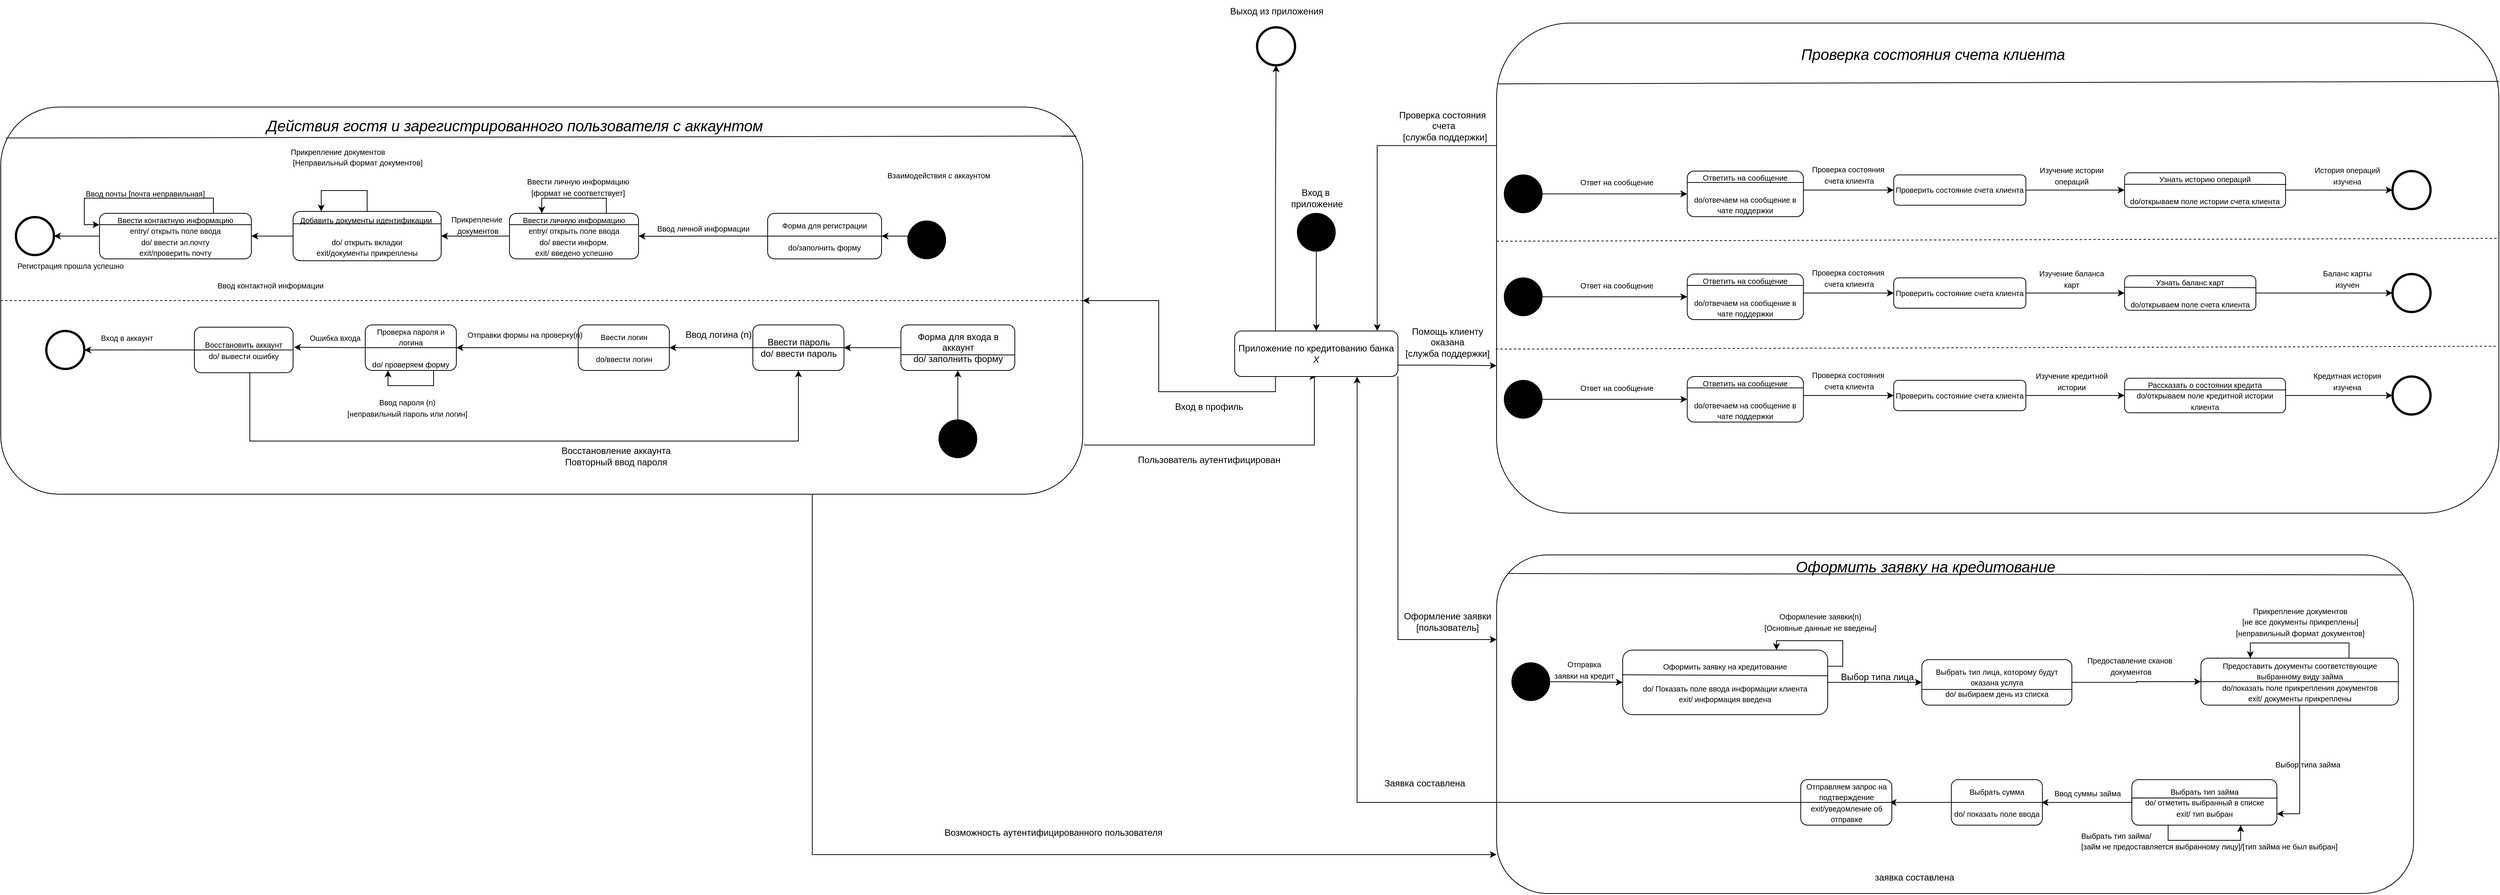 <mxfile version="24.1.0" type="device">
  <diagram id="1vwlCUlmG0DyAE_5HGvz" name="Statechart diagram">
    <mxGraphModel dx="4254" dy="512" grid="1" gridSize="10" guides="1" tooltips="1" connect="1" arrows="1" fold="1" page="1" pageScale="1" pageWidth="3300" pageHeight="4681" math="0" shadow="0">
      <root>
        <mxCell id="0" />
        <mxCell id="1" parent="0" />
        <mxCell id="UD516i3Ji7gRSXzFSc0f-1" style="edgeStyle=orthogonalEdgeStyle;rounded=0;orthogonalLoop=1;jettySize=auto;html=1;exitX=0.75;exitY=1;exitDx=0;exitDy=0;entryX=0;entryY=0.885;entryDx=0;entryDy=0;entryPerimeter=0;" parent="1" source="UD516i3Ji7gRSXzFSc0f-3" target="UD516i3Ji7gRSXzFSc0f-7" edge="1">
          <mxGeometry relative="1" as="geometry">
            <mxPoint x="-152.42" y="760.0" as="targetPoint" />
          </mxGeometry>
        </mxCell>
        <mxCell id="UD516i3Ji7gRSXzFSc0f-2" style="edgeStyle=orthogonalEdgeStyle;rounded=0;orthogonalLoop=1;jettySize=auto;html=1;exitX=1.001;exitY=0.873;exitDx=0;exitDy=0;entryX=0.5;entryY=1;entryDx=0;entryDy=0;exitPerimeter=0;" parent="1" source="UD516i3Ji7gRSXzFSc0f-3" target="UD516i3Ji7gRSXzFSc0f-12" edge="1">
          <mxGeometry relative="1" as="geometry">
            <Array as="points">
              <mxPoint x="510" y="870" />
              <mxPoint x="510" y="780" />
            </Array>
          </mxGeometry>
        </mxCell>
        <mxCell id="UD516i3Ji7gRSXzFSc0f-3" value="" style="rounded=1;whiteSpace=wrap;html=1;fillColor=none;" parent="1" vertex="1">
          <mxGeometry x="-1220" y="424.99" width="1425" height="510" as="geometry" />
        </mxCell>
        <mxCell id="UD516i3Ji7gRSXzFSc0f-4" style="edgeStyle=orthogonalEdgeStyle;rounded=0;orthogonalLoop=1;jettySize=auto;html=1;exitX=0;exitY=0.25;exitDx=0;exitDy=0;entryX=0.873;entryY=-0.001;entryDx=0;entryDy=0;entryPerimeter=0;" parent="1" source="UD516i3Ji7gRSXzFSc0f-5" target="UD516i3Ji7gRSXzFSc0f-12" edge="1">
          <mxGeometry relative="1" as="geometry" />
        </mxCell>
        <mxCell id="UD516i3Ji7gRSXzFSc0f-5" value="" style="rounded=1;whiteSpace=wrap;html=1;fillColor=none;strokeColor=#000000;" parent="1" vertex="1">
          <mxGeometry x="750" y="314.39" width="1320" height="645.61" as="geometry" />
        </mxCell>
        <mxCell id="UD516i3Ji7gRSXzFSc0f-6" style="edgeStyle=orthogonalEdgeStyle;rounded=0;orthogonalLoop=1;jettySize=auto;html=1;exitX=0;exitY=0.5;exitDx=0;exitDy=0;entryX=0.75;entryY=1;entryDx=0;entryDy=0;" parent="1" source="UD516i3Ji7gRSXzFSc0f-116" target="UD516i3Ji7gRSXzFSc0f-12" edge="1">
          <mxGeometry relative="1" as="geometry">
            <Array as="points">
              <mxPoint x="566" y="1341" />
            </Array>
          </mxGeometry>
        </mxCell>
        <mxCell id="UD516i3Ji7gRSXzFSc0f-7" value="" style="rounded=1;whiteSpace=wrap;html=1;fillColor=none;" parent="1" vertex="1">
          <mxGeometry x="750.08" y="1015" width="1207.58" height="446" as="geometry" />
        </mxCell>
        <mxCell id="UD516i3Ji7gRSXzFSc0f-8" style="edgeStyle=orthogonalEdgeStyle;rounded=0;orthogonalLoop=1;jettySize=auto;html=1;exitX=0.25;exitY=0;exitDx=0;exitDy=0;entryX=0.5;entryY=1;entryDx=0;entryDy=0;entryPerimeter=0;fontSize=12;" parent="1" source="UD516i3Ji7gRSXzFSc0f-12" target="UD516i3Ji7gRSXzFSc0f-109" edge="1">
          <mxGeometry relative="1" as="geometry">
            <mxPoint x="483.08" y="330" as="targetPoint" />
          </mxGeometry>
        </mxCell>
        <mxCell id="UD516i3Ji7gRSXzFSc0f-9" style="edgeStyle=orthogonalEdgeStyle;rounded=0;orthogonalLoop=1;jettySize=auto;html=1;exitX=0.25;exitY=1;exitDx=0;exitDy=0;entryX=1;entryY=0.5;entryDx=0;entryDy=0;" parent="1" source="UD516i3Ji7gRSXzFSc0f-12" target="UD516i3Ji7gRSXzFSc0f-3" edge="1">
          <mxGeometry relative="1" as="geometry" />
        </mxCell>
        <mxCell id="UD516i3Ji7gRSXzFSc0f-10" style="edgeStyle=orthogonalEdgeStyle;rounded=0;orthogonalLoop=1;jettySize=auto;html=1;exitX=1;exitY=0.75;exitDx=0;exitDy=0;entryX=0;entryY=0.699;entryDx=0;entryDy=0;entryPerimeter=0;" parent="1" source="UD516i3Ji7gRSXzFSc0f-12" target="UD516i3Ji7gRSXzFSc0f-5" edge="1">
          <mxGeometry relative="1" as="geometry">
            <mxPoint x="710" y="764" as="targetPoint" />
          </mxGeometry>
        </mxCell>
        <mxCell id="UD516i3Ji7gRSXzFSc0f-11" style="edgeStyle=orthogonalEdgeStyle;rounded=0;orthogonalLoop=1;jettySize=auto;html=1;exitX=1;exitY=1;exitDx=0;exitDy=0;entryX=0;entryY=0.25;entryDx=0;entryDy=0;" parent="1" source="UD516i3Ji7gRSXzFSc0f-12" target="UD516i3Ji7gRSXzFSc0f-7" edge="1">
          <mxGeometry relative="1" as="geometry" />
        </mxCell>
        <mxCell id="UD516i3Ji7gRSXzFSc0f-12" value="Приложение по кредитованию банка &lt;i&gt;X&lt;/i&gt;" style="rounded=1;whiteSpace=wrap;html=1;" parent="1" vertex="1">
          <mxGeometry x="405.08" y="720" width="215" height="60" as="geometry" />
        </mxCell>
        <mxCell id="UD516i3Ji7gRSXzFSc0f-13" value="" style="endArrow=classic;html=1;rounded=0;exitX=0.5;exitY=1;exitDx=0;exitDy=0;exitPerimeter=0;entryX=0.5;entryY=0;entryDx=0;entryDy=0;" parent="1" source="UD516i3Ji7gRSXzFSc0f-14" target="UD516i3Ji7gRSXzFSc0f-12" edge="1">
          <mxGeometry width="50" height="50" relative="1" as="geometry">
            <mxPoint x="97.58" y="640" as="sourcePoint" />
            <mxPoint x="137.58" y="590" as="targetPoint" />
          </mxGeometry>
        </mxCell>
        <mxCell id="UD516i3Ji7gRSXzFSc0f-14" value="" style="points=[[0.145,0.145,0],[0.5,0,0],[0.855,0.145,0],[1,0.5,0],[0.855,0.855,0],[0.5,1,0],[0.145,0.855,0],[0,0.5,0]];shape=mxgraph.bpmn.event;html=1;verticalLabelPosition=bottom;labelBackgroundColor=#ffffff;verticalAlign=top;align=center;perimeter=ellipsePerimeter;outlineConnect=0;aspect=fixed;outline=standard;symbol=general;fillColor=#000000;" parent="1" vertex="1">
          <mxGeometry x="487.58" y="565" width="50" height="50" as="geometry" />
        </mxCell>
        <mxCell id="UD516i3Ji7gRSXzFSc0f-15" value="Вход в&amp;nbsp;&lt;br&gt;приложение" style="text;html=1;align=center;verticalAlign=middle;resizable=0;points=[];autosize=1;strokeColor=none;fillColor=none;" parent="1" vertex="1">
          <mxGeometry x="467.58" y="525" width="90" height="40" as="geometry" />
        </mxCell>
        <mxCell id="UD516i3Ji7gRSXzFSc0f-16" value="&lt;font style=&quot;font-size: 10px;&quot;&gt;Форма для регистрации&lt;br&gt;&lt;br&gt;do/заполнить форму&lt;/font&gt;" style="rounded=1;whiteSpace=wrap;html=1;" parent="1" vertex="1">
          <mxGeometry x="-210.0" y="564.99" width="150" height="60" as="geometry" />
        </mxCell>
        <mxCell id="UD516i3Ji7gRSXzFSc0f-17" style="edgeStyle=orthogonalEdgeStyle;curved=1;rounded=0;orthogonalLoop=1;jettySize=auto;html=1;exitX=0;exitY=0.5;exitDx=0;exitDy=0;entryX=1;entryY=0.5;entryDx=0;entryDy=0;" parent="1" target="UD516i3Ji7gRSXzFSc0f-19" edge="1">
          <mxGeometry relative="1" as="geometry">
            <mxPoint x="-295.0" y="594.99" as="sourcePoint" />
          </mxGeometry>
        </mxCell>
        <mxCell id="UD516i3Ji7gRSXzFSc0f-18" style="edgeStyle=orthogonalEdgeStyle;rounded=0;orthogonalLoop=1;jettySize=auto;html=1;exitX=0;exitY=0.5;exitDx=0;exitDy=0;entryX=1;entryY=0.5;entryDx=0;entryDy=0;" parent="1" source="UD516i3Ji7gRSXzFSc0f-19" target="UD516i3Ji7gRSXzFSc0f-21" edge="1">
          <mxGeometry relative="1" as="geometry" />
        </mxCell>
        <mxCell id="UD516i3Ji7gRSXzFSc0f-19" value="&lt;font style=&quot;font-size: 10px;&quot;&gt;Ввести личную информацию&lt;br&gt;entry/ открыть поле ввода&lt;br&gt;do/ ввести информ.&lt;br&gt;exit/ введено успешно&lt;/font&gt;" style="rounded=1;whiteSpace=wrap;html=1;" parent="1" vertex="1">
          <mxGeometry x="-550.0" y="564.99" width="170" height="60" as="geometry" />
        </mxCell>
        <mxCell id="Z1knhOyiOVoYuxiEUO4T-4" style="edgeStyle=orthogonalEdgeStyle;rounded=0;orthogonalLoop=1;jettySize=auto;html=1;exitX=0;exitY=0.5;exitDx=0;exitDy=0;entryX=1;entryY=0.5;entryDx=0;entryDy=0;" parent="1" source="UD516i3Ji7gRSXzFSc0f-21" target="UD516i3Ji7gRSXzFSc0f-94" edge="1">
          <mxGeometry relative="1" as="geometry" />
        </mxCell>
        <mxCell id="UD516i3Ji7gRSXzFSc0f-21" value="&lt;font style=&quot;font-size: 10px;&quot;&gt;Добавить документы идентификации&amp;nbsp;&lt;/font&gt;&lt;div&gt;&lt;font style=&quot;font-size: 10px;&quot;&gt;&lt;br&gt;&lt;/font&gt;&lt;/div&gt;&lt;div&gt;&lt;font style=&quot;font-size: 10px;&quot;&gt;do/ открыть вкладки&lt;br&gt;exit/документы прикреплены&lt;/font&gt;&lt;/div&gt;" style="rounded=1;whiteSpace=wrap;html=1;" parent="1" vertex="1">
          <mxGeometry x="-835" y="562.49" width="195" height="65.01" as="geometry" />
        </mxCell>
        <mxCell id="UD516i3Ji7gRSXzFSc0f-22" style="edgeStyle=orthogonalEdgeStyle;rounded=0;orthogonalLoop=1;jettySize=auto;html=1;exitX=0;exitY=0.5;exitDx=0;exitDy=0;entryX=1.009;entryY=0.44;entryDx=0;entryDy=0;entryPerimeter=0;" parent="1" source="UD516i3Ji7gRSXzFSc0f-23" target="UD516i3Ji7gRSXzFSc0f-25" edge="1">
          <mxGeometry relative="1" as="geometry">
            <mxPoint x="-830" y="744.99" as="targetPoint" />
            <Array as="points">
              <mxPoint x="-834" y="741.99" />
            </Array>
          </mxGeometry>
        </mxCell>
        <mxCell id="UD516i3Ji7gRSXzFSc0f-23" value="&lt;font style=&quot;font-size: 10px;&quot;&gt;&lt;span&gt;Проверка пароля и логина&lt;/span&gt;&lt;/font&gt;&lt;div&gt;&lt;font style=&quot;font-size: 10px;&quot;&gt;&lt;span&gt;&lt;br&gt;&lt;/span&gt;do/ проверяем форму&lt;/font&gt;&lt;span&gt;&lt;br&gt;&lt;/span&gt;&lt;/div&gt;" style="rounded=1;whiteSpace=wrap;html=1;" parent="1" vertex="1">
          <mxGeometry x="-740" y="711.99" width="120" height="60" as="geometry" />
        </mxCell>
        <mxCell id="UD516i3Ji7gRSXzFSc0f-24" style="edgeStyle=orthogonalEdgeStyle;rounded=0;orthogonalLoop=1;jettySize=auto;html=1;exitX=0.5;exitY=1;exitDx=0;exitDy=0;entryX=0.5;entryY=1;entryDx=0;entryDy=0;" parent="1" source="UD516i3Ji7gRSXzFSc0f-25" target="UD516i3Ji7gRSXzFSc0f-29" edge="1">
          <mxGeometry relative="1" as="geometry">
            <Array as="points">
              <mxPoint x="-892" y="864.99" />
              <mxPoint x="-169.0" y="864.99" />
            </Array>
          </mxGeometry>
        </mxCell>
        <mxCell id="UD516i3Ji7gRSXzFSc0f-25" value="&lt;font style=&quot;font-size: 10px;&quot;&gt;&lt;span&gt;Восстановить аккаунт&lt;br&gt;&lt;/span&gt;do/ вывести ошибку&lt;/font&gt;&lt;span&gt;&lt;br&gt;&lt;/span&gt;" style="rounded=1;whiteSpace=wrap;html=1;" parent="1" vertex="1">
          <mxGeometry x="-965" y="714.99" width="130" height="60" as="geometry" />
        </mxCell>
        <mxCell id="Z1knhOyiOVoYuxiEUO4T-5" style="edgeStyle=orthogonalEdgeStyle;rounded=0;orthogonalLoop=1;jettySize=auto;html=1;exitX=0;exitY=0.5;exitDx=0;exitDy=0;entryX=1;entryY=0.5;entryDx=0;entryDy=0;" parent="1" source="UD516i3Ji7gRSXzFSc0f-27" target="UD516i3Ji7gRSXzFSc0f-23" edge="1">
          <mxGeometry relative="1" as="geometry" />
        </mxCell>
        <mxCell id="UD516i3Ji7gRSXzFSc0f-27" value="&lt;span style=&quot;font-size: 10px;&quot;&gt;Ввести логин&lt;/span&gt;&lt;div&gt;&lt;span style=&quot;font-size: 10px;&quot;&gt;&lt;br&gt;do/ввести логин&lt;br&gt;&lt;/span&gt;&lt;/div&gt;" style="rounded=1;whiteSpace=wrap;html=1;" parent="1" vertex="1">
          <mxGeometry x="-459.5" y="711.99" width="120" height="60" as="geometry" />
        </mxCell>
        <mxCell id="UD516i3Ji7gRSXzFSc0f-28" style="edgeStyle=orthogonalEdgeStyle;rounded=0;orthogonalLoop=1;jettySize=auto;html=1;exitX=0;exitY=0.5;exitDx=0;exitDy=0;entryX=1;entryY=0.5;entryDx=0;entryDy=0;" parent="1" source="UD516i3Ji7gRSXzFSc0f-29" target="UD516i3Ji7gRSXzFSc0f-27" edge="1">
          <mxGeometry relative="1" as="geometry" />
        </mxCell>
        <mxCell id="UD516i3Ji7gRSXzFSc0f-29" value="&lt;span&gt;Ввести пароль&lt;br&gt;&lt;/span&gt;do/ ввести пароль&lt;span&gt;&lt;br&gt;&lt;/span&gt;" style="rounded=1;whiteSpace=wrap;html=1;" parent="1" vertex="1">
          <mxGeometry x="-229.5" y="711.99" width="120" height="60" as="geometry" />
        </mxCell>
        <mxCell id="UD516i3Ji7gRSXzFSc0f-30" style="edgeStyle=orthogonalEdgeStyle;rounded=0;orthogonalLoop=1;jettySize=auto;html=1;exitX=0;exitY=0.5;exitDx=0;exitDy=0;" parent="1" source="UD516i3Ji7gRSXzFSc0f-31" edge="1">
          <mxGeometry relative="1" as="geometry">
            <mxPoint x="1267.66" y="1341.095" as="targetPoint" />
          </mxGeometry>
        </mxCell>
        <mxCell id="UD516i3Ji7gRSXzFSc0f-31" value="&lt;span style=&quot;font-size: 10px;&quot;&gt;Выбрать сумма&lt;br&gt;&lt;br&gt;do/ показать поле ввода&lt;br&gt;&lt;/span&gt;" style="rounded=1;whiteSpace=wrap;html=1;" parent="1" vertex="1">
          <mxGeometry x="1348.87" y="1311" width="120" height="60" as="geometry" />
        </mxCell>
        <mxCell id="UD516i3Ji7gRSXzFSc0f-32" style="edgeStyle=orthogonalEdgeStyle;rounded=0;orthogonalLoop=1;jettySize=auto;html=1;exitX=0;exitY=0.5;exitDx=0;exitDy=0;" parent="1" source="UD516i3Ji7gRSXzFSc0f-33" edge="1">
          <mxGeometry relative="1" as="geometry">
            <mxPoint x="1467.66" y="1341.143" as="targetPoint" />
          </mxGeometry>
        </mxCell>
        <mxCell id="UD516i3Ji7gRSXzFSc0f-33" value="&lt;span style=&quot;font-size: 10px;&quot;&gt;Выбрать тип займа&lt;br&gt;do/ отметить выбранный в списке&lt;br&gt;exit/ тип выбран&lt;br&gt;&lt;/span&gt;" style="rounded=1;whiteSpace=wrap;html=1;" parent="1" vertex="1">
          <mxGeometry x="1586.64" y="1311" width="191.02" height="60" as="geometry" />
        </mxCell>
        <mxCell id="UD516i3Ji7gRSXzFSc0f-34" style="edgeStyle=orthogonalEdgeStyle;rounded=0;orthogonalLoop=1;jettySize=auto;html=1;exitX=0.5;exitY=1;exitDx=0;exitDy=0;entryX=1;entryY=0.75;entryDx=0;entryDy=0;" parent="1" source="UD516i3Ji7gRSXzFSc0f-35" target="UD516i3Ji7gRSXzFSc0f-33" edge="1">
          <mxGeometry relative="1" as="geometry" />
        </mxCell>
        <mxCell id="UD516i3Ji7gRSXzFSc0f-35" value="&lt;font style=&quot;font-size: 10px;&quot;&gt;&lt;font style=&quot;font-size: 10px;&quot;&gt;Предоставить документы соответствующие выбранному виду займа&lt;/font&gt;&lt;font style=&quot;font-size: 10px;&quot;&gt;&lt;br&gt;do/показать поле прикрепления документов&lt;br&gt;exit/ документы прикреплены&lt;/font&gt;&lt;/font&gt;" style="rounded=1;whiteSpace=wrap;html=1;" parent="1" vertex="1">
          <mxGeometry x="1677.66" y="1151" width="260" height="61.89" as="geometry" />
        </mxCell>
        <mxCell id="UD516i3Ji7gRSXzFSc0f-36" style="edgeStyle=orthogonalEdgeStyle;rounded=0;orthogonalLoop=1;jettySize=auto;html=1;exitX=1;exitY=0.5;exitDx=0;exitDy=0;entryX=0;entryY=0.5;entryDx=0;entryDy=0;" parent="1" source="UD516i3Ji7gRSXzFSc0f-37" target="UD516i3Ji7gRSXzFSc0f-35" edge="1">
          <mxGeometry relative="1" as="geometry">
            <mxPoint x="1667.66" y="1191" as="targetPoint" />
          </mxGeometry>
        </mxCell>
        <mxCell id="UD516i3Ji7gRSXzFSc0f-37" value="&lt;font style=&quot;font-size: 10px;&quot;&gt;Выбрать тип лица, которому будут оказана услуга&lt;br&gt;do/ выбираем день из списка&lt;/font&gt;&lt;span&gt;&lt;br&gt;&lt;/span&gt;" style="rounded=1;whiteSpace=wrap;html=1;" parent="1" vertex="1">
          <mxGeometry x="1310.08" y="1152.89" width="197.58" height="60" as="geometry" />
        </mxCell>
        <mxCell id="UD516i3Ji7gRSXzFSc0f-38" style="edgeStyle=orthogonalEdgeStyle;curved=1;rounded=0;orthogonalLoop=1;jettySize=auto;html=1;exitX=1;exitY=0.5;exitDx=0;exitDy=0;entryX=0;entryY=0.5;entryDx=0;entryDy=0;" parent="1" source="UD516i3Ji7gRSXzFSc0f-39" target="UD516i3Ji7gRSXzFSc0f-37" edge="1">
          <mxGeometry relative="1" as="geometry" />
        </mxCell>
        <mxCell id="UD516i3Ji7gRSXzFSc0f-39" value="&lt;font style=&quot;font-size: 10px;&quot;&gt;&lt;font style=&quot;font-size: 10px;&quot;&gt;Оформить заявку на кредитование&lt;br&gt;&lt;/font&gt;&lt;font style=&quot;font-size: 10px;&quot;&gt;&lt;br&gt;do/ Показать поле ввода информации клиента&lt;br&gt;exit/ информация введена&lt;/font&gt;&lt;/font&gt;" style="rounded=1;whiteSpace=wrap;html=1;" parent="1" vertex="1">
          <mxGeometry x="916.08" y="1140.33" width="270" height="85.11" as="geometry" />
        </mxCell>
        <mxCell id="UD516i3Ji7gRSXzFSc0f-40" style="edgeStyle=orthogonalEdgeStyle;rounded=0;orthogonalLoop=1;jettySize=auto;html=1;exitX=1;exitY=0.5;exitDx=0;exitDy=0;entryX=0;entryY=0.5;entryDx=0;entryDy=0;" parent="1" source="UD516i3Ji7gRSXzFSc0f-41" target="UD516i3Ji7gRSXzFSc0f-60" edge="1">
          <mxGeometry relative="1" as="geometry">
            <mxPoint x="1356.08" y="689.39" as="targetPoint" />
            <Array as="points" />
          </mxGeometry>
        </mxCell>
        <mxCell id="UD516i3Ji7gRSXzFSc0f-41" value="&lt;font style=&quot;font-size: 10px;&quot;&gt;Проверить состояние счета клиента&lt;/font&gt;&lt;span&gt;&lt;br&gt;&lt;/span&gt;" style="rounded=1;whiteSpace=wrap;html=1;" parent="1" vertex="1">
          <mxGeometry x="1273.08" y="514.39" width="174" height="40" as="geometry" />
        </mxCell>
        <mxCell id="UD516i3Ji7gRSXzFSc0f-42" style="edgeStyle=orthogonalEdgeStyle;rounded=0;orthogonalLoop=1;jettySize=auto;html=1;exitX=1;exitY=0.5;exitDx=0;exitDy=0;entryX=0;entryY=0.5;entryDx=0;entryDy=0;" parent="1" source="UD516i3Ji7gRSXzFSc0f-43" target="UD516i3Ji7gRSXzFSc0f-41" edge="1">
          <mxGeometry relative="1" as="geometry">
            <mxPoint x="1265.08" y="539.39" as="sourcePoint" />
            <Array as="points">
              <mxPoint x="1154.08" y="534.39" />
            </Array>
          </mxGeometry>
        </mxCell>
        <mxCell id="UD516i3Ji7gRSXzFSc0f-43" value="&lt;font style=&quot;font-size: 10px;&quot;&gt;&lt;font style=&quot;font-size: 10px;&quot;&gt;Ответить на сообщение&lt;/font&gt;&lt;/font&gt;&lt;div&gt;&lt;font style=&quot;font-size: 10px;&quot;&gt;&lt;font style=&quot;font-size: 10px;&quot;&gt;&lt;br&gt;do/отвечаем на сообщение в чате поддержки&lt;/font&gt;&lt;/font&gt;&lt;/div&gt;" style="rounded=1;whiteSpace=wrap;html=1;" parent="1" vertex="1">
          <mxGeometry x="1001.08" y="509.39" width="153" height="60" as="geometry" />
        </mxCell>
        <mxCell id="UD516i3Ji7gRSXzFSc0f-44" style="edgeStyle=orthogonalEdgeStyle;rounded=0;orthogonalLoop=1;jettySize=auto;html=1;exitX=0;exitY=0.5;exitDx=0;exitDy=0;exitPerimeter=0;entryX=1;entryY=0.5;entryDx=0;entryDy=0;" parent="1" source="UD516i3Ji7gRSXzFSc0f-45" target="UD516i3Ji7gRSXzFSc0f-16" edge="1">
          <mxGeometry relative="1" as="geometry">
            <Array as="points">
              <mxPoint x="-25.0" y="594.99" />
            </Array>
          </mxGeometry>
        </mxCell>
        <mxCell id="UD516i3Ji7gRSXzFSc0f-45" value="" style="points=[[0.145,0.145,0],[0.5,0,0],[0.855,0.145,0],[1,0.5,0],[0.855,0.855,0],[0.5,1,0],[0.145,0.855,0],[0,0.5,0]];shape=mxgraph.bpmn.event;html=1;verticalLabelPosition=bottom;labelBackgroundColor=#ffffff;verticalAlign=top;align=center;perimeter=ellipsePerimeter;outlineConnect=0;aspect=fixed;outline=standard;symbol=general;fillColor=#000000;" parent="1" vertex="1">
          <mxGeometry x="-25.5" y="574.99" width="50" height="50" as="geometry" />
        </mxCell>
        <mxCell id="UD516i3Ji7gRSXzFSc0f-46" style="edgeStyle=orthogonalEdgeStyle;rounded=0;orthogonalLoop=1;jettySize=auto;html=1;entryX=0.19;entryY=-0.001;entryDx=0;entryDy=0;exitX=0.5;exitY=0;exitDx=0;exitDy=0;entryPerimeter=0;" parent="1" source="UD516i3Ji7gRSXzFSc0f-21" target="UD516i3Ji7gRSXzFSc0f-21" edge="1">
          <mxGeometry relative="1" as="geometry">
            <mxPoint x="-700" y="564.99" as="sourcePoint" />
            <Array as="points">
              <mxPoint x="-738" y="535" />
              <mxPoint x="-798" y="535" />
            </Array>
          </mxGeometry>
        </mxCell>
        <mxCell id="UD516i3Ji7gRSXzFSc0f-47" value="&lt;font style=&quot;font-size: 10px;&quot;&gt;Ошибка входа&lt;/font&gt;" style="text;whiteSpace=wrap;html=1;" parent="1" vertex="1">
          <mxGeometry x="-815" y="714.99" width="110" height="30" as="geometry" />
        </mxCell>
        <mxCell id="UD516i3Ji7gRSXzFSc0f-48" value="&lt;font style=&quot;font-size: 10px;&quot;&gt;Регистрация прошла успешно&lt;/font&gt;" style="text;whiteSpace=wrap;html=1;" parent="1" vertex="1">
          <mxGeometry x="-1200" y="619.99" width="170" height="30" as="geometry" />
        </mxCell>
        <mxCell id="UD516i3Ji7gRSXzFSc0f-49" value="&lt;font style=&quot;font-size: 10px;&quot;&gt;&lt;span style=&quot;text-align: center; white-space: nowrap;&quot;&gt;Прикрепление &lt;/span&gt;&lt;span style=&quot;text-align: center; white-space: nowrap;&quot;&gt;документов&lt;/span&gt;&lt;/font&gt;&lt;div&gt;&lt;font style=&quot;font-size: 10px;&quot;&gt;&amp;nbsp;[Неправильный формат документов]&lt;/font&gt;&lt;/div&gt;" style="text;whiteSpace=wrap;html=1;" parent="1" vertex="1">
          <mxGeometry x="-840" y="470" width="230" height="41.58" as="geometry" />
        </mxCell>
        <mxCell id="UD516i3Ji7gRSXzFSc0f-50" style="edgeStyle=orthogonalEdgeStyle;curved=1;rounded=0;orthogonalLoop=1;jettySize=auto;html=1;exitX=0;exitY=0.5;exitDx=0;exitDy=0;entryX=1;entryY=0.5;entryDx=0;entryDy=0;" parent="1" source="UD516i3Ji7gRSXzFSc0f-51" target="UD516i3Ji7gRSXzFSc0f-29" edge="1">
          <mxGeometry relative="1" as="geometry" />
        </mxCell>
        <mxCell id="UD516i3Ji7gRSXzFSc0f-51" value="Форма для входа в аккаунт&lt;br&gt;do/ заполнить форму" style="rounded=1;whiteSpace=wrap;html=1;" parent="1" vertex="1">
          <mxGeometry x="-34.5" y="711.99" width="150" height="60" as="geometry" />
        </mxCell>
        <mxCell id="UD516i3Ji7gRSXzFSc0f-53" value="" style="edgeStyle=orthogonalEdgeStyle;curved=1;rounded=0;orthogonalLoop=1;jettySize=auto;html=1;" parent="1" source="UD516i3Ji7gRSXzFSc0f-54" target="UD516i3Ji7gRSXzFSc0f-51" edge="1">
          <mxGeometry relative="1" as="geometry" />
        </mxCell>
        <mxCell id="UD516i3Ji7gRSXzFSc0f-54" value="" style="points=[[0.145,0.145,0],[0.5,0,0],[0.855,0.145,0],[1,0.5,0],[0.855,0.855,0],[0.5,1,0],[0.145,0.855,0],[0,0.5,0]];shape=mxgraph.bpmn.event;html=1;verticalLabelPosition=bottom;labelBackgroundColor=#ffffff;verticalAlign=top;align=center;perimeter=ellipsePerimeter;outlineConnect=0;aspect=fixed;outline=standard;symbol=general;fillColor=#000000;" parent="1" vertex="1">
          <mxGeometry x="15.5" y="836.99" width="50" height="50" as="geometry" />
        </mxCell>
        <mxCell id="UD516i3Ji7gRSXzFSc0f-55" style="edgeStyle=orthogonalEdgeStyle;curved=1;rounded=0;orthogonalLoop=1;jettySize=auto;html=1;exitX=1;exitY=0.5;exitDx=0;exitDy=0;exitPerimeter=0;entryX=0;entryY=0.5;entryDx=0;entryDy=0;" parent="1" source="UD516i3Ji7gRSXzFSc0f-56" target="UD516i3Ji7gRSXzFSc0f-39" edge="1">
          <mxGeometry relative="1" as="geometry">
            <mxPoint x="979.58" y="1182.795" as="targetPoint" />
          </mxGeometry>
        </mxCell>
        <mxCell id="UD516i3Ji7gRSXzFSc0f-56" value="" style="points=[[0.145,0.145,0],[0.5,0,0],[0.855,0.145,0],[1,0.5,0],[0.855,0.855,0],[0.5,1,0],[0.145,0.855,0],[0,0.5,0]];shape=mxgraph.bpmn.event;html=1;verticalLabelPosition=bottom;labelBackgroundColor=#ffffff;verticalAlign=top;align=center;perimeter=ellipsePerimeter;outlineConnect=0;aspect=fixed;outline=standard;symbol=general;fillColor=#000000;" parent="1" vertex="1">
          <mxGeometry x="770.08" y="1156.95" width="50" height="50" as="geometry" />
        </mxCell>
        <mxCell id="UD516i3Ji7gRSXzFSc0f-57" value="&lt;font style=&quot;font-size: 10px;&quot;&gt;Предоставление сканов&amp;nbsp;&lt;br&gt;документов&lt;/font&gt;" style="text;html=1;align=center;verticalAlign=middle;resizable=0;points=[];autosize=1;strokeColor=none;fillColor=none;" parent="1" vertex="1">
          <mxGeometry x="1514.58" y="1141" width="140" height="40" as="geometry" />
        </mxCell>
        <mxCell id="UD516i3Ji7gRSXzFSc0f-58" style="edgeStyle=orthogonalEdgeStyle;rounded=0;orthogonalLoop=1;jettySize=auto;html=1;exitX=1;exitY=0.5;exitDx=0;exitDy=0;exitPerimeter=0;entryX=0;entryY=0.5;entryDx=0;entryDy=0;" parent="1" source="UD516i3Ji7gRSXzFSc0f-59" target="UD516i3Ji7gRSXzFSc0f-43" edge="1">
          <mxGeometry relative="1" as="geometry" />
        </mxCell>
        <mxCell id="UD516i3Ji7gRSXzFSc0f-59" value="" style="points=[[0.145,0.145,0],[0.5,0,0],[0.855,0.145,0],[1,0.5,0],[0.855,0.855,0],[0.5,1,0],[0.145,0.855,0],[0,0.5,0]];shape=mxgraph.bpmn.event;html=1;verticalLabelPosition=bottom;labelBackgroundColor=#ffffff;verticalAlign=top;align=center;perimeter=ellipsePerimeter;outlineConnect=0;aspect=fixed;outline=standard;symbol=general;fillColor=#000000;" parent="1" vertex="1">
          <mxGeometry x="760.08" y="514.39" width="50" height="50" as="geometry" />
        </mxCell>
        <mxCell id="UD516i3Ji7gRSXzFSc0f-60" value="&lt;font style=&quot;font-size: 10px;&quot;&gt;Узнать историю операций&lt;/font&gt;&lt;div&gt;&lt;font style=&quot;font-size: 10px;&quot;&gt;&lt;span&gt;&lt;br&gt;&lt;/span&gt;do/открываем поле истории счета клиента&lt;/font&gt;&lt;span&gt;&lt;br&gt;&lt;/span&gt;&lt;/div&gt;" style="rounded=1;whiteSpace=wrap;html=1;" parent="1" vertex="1">
          <mxGeometry x="1577.08" y="511.58" width="212" height="45.61" as="geometry" />
        </mxCell>
        <mxCell id="UD516i3Ji7gRSXzFSc0f-61" value="&lt;font style=&quot;font-size: 10px;&quot;&gt;Ввод личной информации&lt;/font&gt;" style="text;html=1;align=center;verticalAlign=middle;resizable=0;points=[];autosize=1;strokeColor=none;fillColor=none;" parent="1" vertex="1">
          <mxGeometry x="-370.0" y="569.99" width="150" height="30" as="geometry" />
        </mxCell>
        <mxCell id="UD516i3Ji7gRSXzFSc0f-62" value="&lt;font style=&quot;font-size: 10px;&quot;&gt;Прикрепление&amp;nbsp;&lt;br&gt;документов&lt;/font&gt;" style="text;html=1;align=center;verticalAlign=middle;resizable=0;points=[];autosize=1;strokeColor=none;fillColor=none;" parent="1" vertex="1">
          <mxGeometry x="-642.42" y="559.99" width="100" height="40" as="geometry" />
        </mxCell>
        <mxCell id="UD516i3Ji7gRSXzFSc0f-63" value="Ввод логина (n)" style="text;html=1;align=center;verticalAlign=middle;resizable=0;points=[];autosize=1;strokeColor=none;fillColor=none;" parent="1" vertex="1">
          <mxGeometry x="-330.0" y="710" width="110" height="30" as="geometry" />
        </mxCell>
        <mxCell id="UD516i3Ji7gRSXzFSc0f-64" value="&lt;font style=&quot;font-size: 10px;&quot;&gt;Отправки формы на проверку(n)&lt;/font&gt;" style="text;html=1;align=center;verticalAlign=middle;resizable=0;points=[];autosize=1;strokeColor=none;fillColor=none;" parent="1" vertex="1">
          <mxGeometry x="-620" y="710" width="180" height="30" as="geometry" />
        </mxCell>
        <mxCell id="UD516i3Ji7gRSXzFSc0f-65" value="&lt;font style=&quot;font-size: 10px;&quot;&gt;Ввод пароля (n) &lt;br&gt;[неправильный пароль или логин]&lt;/font&gt;" style="text;html=1;align=center;verticalAlign=middle;resizable=0;points=[];autosize=1;strokeColor=none;fillColor=none;" parent="1" vertex="1">
          <mxGeometry x="-775" y="800.61" width="180" height="40" as="geometry" />
        </mxCell>
        <mxCell id="UD516i3Ji7gRSXzFSc0f-66" value="Восстановление аккаунта&lt;br&gt;Повторный ввод пароля" style="text;html=1;align=center;verticalAlign=middle;resizable=0;points=[];autosize=1;strokeColor=none;fillColor=none;" parent="1" vertex="1">
          <mxGeometry x="-495.0" y="864.99" width="170" height="40" as="geometry" />
        </mxCell>
        <mxCell id="UD516i3Ji7gRSXzFSc0f-67" value="&lt;font style=&quot;font-size: 10px;&quot;&gt;Отправка&lt;br&gt;заявки на кредит&lt;/font&gt;" style="text;html=1;align=center;verticalAlign=middle;resizable=0;points=[];autosize=1;strokeColor=none;fillColor=none;" parent="1" vertex="1">
          <mxGeometry x="810.08" y="1146" width="110" height="40" as="geometry" />
        </mxCell>
        <mxCell id="UD516i3Ji7gRSXzFSc0f-68" value="Выбор типа лица" style="text;html=1;align=center;verticalAlign=middle;resizable=0;points=[];autosize=1;strokeColor=none;fillColor=none;" parent="1" vertex="1">
          <mxGeometry x="1191.08" y="1161" width="120" height="30" as="geometry" />
        </mxCell>
        <mxCell id="UD516i3Ji7gRSXzFSc0f-69" value="&lt;font style=&quot;font-size: 10px;&quot;&gt;Оформление заявки(n)&lt;br&gt;[Основные данные не введены]&lt;/font&gt;" style="text;html=1;align=center;verticalAlign=middle;resizable=0;points=[];autosize=1;strokeColor=none;fillColor=none;" parent="1" vertex="1">
          <mxGeometry x="1090.58" y="1082.89" width="170" height="40" as="geometry" />
        </mxCell>
        <mxCell id="UD516i3Ji7gRSXzFSc0f-70" value="&lt;span&gt;&lt;font style=&quot;font-size: 10px;&quot;&gt;Ответ на сообщение&lt;/font&gt;&lt;/span&gt;" style="text;html=1;align=center;verticalAlign=middle;resizable=0;points=[];autosize=1;strokeColor=none;fillColor=none;" parent="1" vertex="1">
          <mxGeometry x="848.08" y="509.39" width="120" height="30" as="geometry" />
        </mxCell>
        <mxCell id="UD516i3Ji7gRSXzFSc0f-71" value="&lt;font style=&quot;font-size: 10px;&quot;&gt;Изучение истории&lt;br&gt;операций&lt;/font&gt;" style="text;html=1;align=center;verticalAlign=middle;resizable=0;points=[];autosize=1;strokeColor=none;fillColor=none;" parent="1" vertex="1">
          <mxGeometry x="1452.08" y="495" width="110" height="40" as="geometry" />
        </mxCell>
        <mxCell id="UD516i3Ji7gRSXzFSc0f-72" value="&lt;font style=&quot;font-size: 20px;&quot;&gt;&lt;i&gt;Оформить заявку на кредитование&lt;/i&gt;&lt;/font&gt;" style="text;html=1;strokeColor=none;fillColor=none;align=center;verticalAlign=middle;whiteSpace=wrap;rounded=0;" parent="1" vertex="1">
          <mxGeometry x="905.08" y="1015" width="820" height="30" as="geometry" />
        </mxCell>
        <mxCell id="UD516i3Ji7gRSXzFSc0f-73" value="" style="endArrow=none;html=1;rounded=0;curved=1;entryX=0.988;entryY=0.059;entryDx=0;entryDy=0;entryPerimeter=0;exitX=0.013;exitY=0.055;exitDx=0;exitDy=0;exitPerimeter=0;" parent="1" source="UD516i3Ji7gRSXzFSc0f-7" target="UD516i3Ji7gRSXzFSc0f-7" edge="1">
          <mxGeometry width="50" height="50" relative="1" as="geometry">
            <mxPoint x="760.08" y="1041" as="sourcePoint" />
            <mxPoint x="1450.08" y="1218" as="targetPoint" />
          </mxGeometry>
        </mxCell>
        <mxCell id="UD516i3Ji7gRSXzFSc0f-74" value="Выход из приложения" style="text;html=1;align=center;verticalAlign=middle;resizable=0;points=[];autosize=1;strokeColor=none;fillColor=none;fontSize=12;" parent="1" vertex="1">
          <mxGeometry x="384.58" y="284.39" width="150" height="30" as="geometry" />
        </mxCell>
        <mxCell id="UD516i3Ji7gRSXzFSc0f-75" style="edgeStyle=orthogonalEdgeStyle;rounded=0;orthogonalLoop=1;jettySize=auto;html=1;exitX=1;exitY=0.25;exitDx=0;exitDy=0;entryX=0.75;entryY=0;entryDx=0;entryDy=0;fontSize=12;" parent="1" source="UD516i3Ji7gRSXzFSc0f-39" target="UD516i3Ji7gRSXzFSc0f-39" edge="1">
          <mxGeometry relative="1" as="geometry">
            <Array as="points">
              <mxPoint x="1205.89" y="1162" />
              <mxPoint x="1205.89" y="1128" />
              <mxPoint x="1118.89" y="1128" />
            </Array>
          </mxGeometry>
        </mxCell>
        <mxCell id="UD516i3Ji7gRSXzFSc0f-76" value="&lt;span style=&quot;color: rgb(0, 0, 0); font-family: helvetica; font-size: 10px; font-style: normal; font-weight: 400; letter-spacing: normal; text-align: center; text-indent: 0px; text-transform: none; word-spacing: 0px; background-color: rgb(248, 249, 250); display: inline; float: none;&quot;&gt;Выбрать тип займа/&lt;br&gt;[займ не предоставляется выбранному лицу]/[тип займа не был выбран]&lt;br&gt;&lt;/span&gt;" style="text;whiteSpace=wrap;html=1;fontSize=12;" parent="1" vertex="1">
          <mxGeometry x="1517.66" y="1371" width="470" height="47.11" as="geometry" />
        </mxCell>
        <mxCell id="UD516i3Ji7gRSXzFSc0f-77" value="" style="endArrow=none;html=1;rounded=0;fontSize=12;curved=1;entryX=1;entryY=0.5;entryDx=0;entryDy=0;exitX=0;exitY=0.5;exitDx=0;exitDy=0;" parent="1" source="UD516i3Ji7gRSXzFSc0f-16" target="UD516i3Ji7gRSXzFSc0f-16" edge="1">
          <mxGeometry width="50" height="50" relative="1" as="geometry">
            <mxPoint x="15.0" y="593.94" as="sourcePoint" />
            <mxPoint x="115.0" y="593.94" as="targetPoint" />
          </mxGeometry>
        </mxCell>
        <mxCell id="UD516i3Ji7gRSXzFSc0f-78" value="" style="endArrow=none;html=1;rounded=0;fontSize=12;curved=1;entryX=0;entryY=0.5;entryDx=0;entryDy=0;" parent="1" target="UD516i3Ji7gRSXzFSc0f-16" edge="1">
          <mxGeometry width="50" height="50" relative="1" as="geometry">
            <mxPoint x="-295.0" y="594.99" as="sourcePoint" />
            <mxPoint x="-115.0" y="594.99" as="targetPoint" />
          </mxGeometry>
        </mxCell>
        <mxCell id="UD516i3Ji7gRSXzFSc0f-79" value="" style="endArrow=none;html=1;rounded=0;fontSize=12;curved=1;entryX=1;entryY=0.25;entryDx=0;entryDy=0;exitX=0;exitY=0.25;exitDx=0;exitDy=0;" parent="1" source="UD516i3Ji7gRSXzFSc0f-19" target="UD516i3Ji7gRSXzFSc0f-19" edge="1">
          <mxGeometry width="50" height="50" relative="1" as="geometry">
            <mxPoint x="-550.0" y="594.99" as="sourcePoint" />
            <mxPoint x="-370.0" y="594.99" as="targetPoint" />
          </mxGeometry>
        </mxCell>
        <mxCell id="UD516i3Ji7gRSXzFSc0f-80" value="" style="endArrow=none;html=1;rounded=0;fontSize=12;curved=1;entryX=1;entryY=0.25;entryDx=0;entryDy=0;exitX=0;exitY=0.25;exitDx=0;exitDy=0;" parent="1" source="UD516i3Ji7gRSXzFSc0f-21" target="UD516i3Ji7gRSXzFSc0f-21" edge="1">
          <mxGeometry width="50" height="50" relative="1" as="geometry">
            <mxPoint x="-835" y="583.94" as="sourcePoint" />
            <mxPoint x="-690" y="583.99" as="targetPoint" />
          </mxGeometry>
        </mxCell>
        <mxCell id="UD516i3Ji7gRSXzFSc0f-81" value="" style="endArrow=none;html=1;rounded=0;fontSize=12;curved=1;entryX=0.999;entryY=0.66;entryDx=0;entryDy=0;entryPerimeter=0;" parent="1" target="UD516i3Ji7gRSXzFSc0f-51" edge="1">
          <mxGeometry width="50" height="50" relative="1" as="geometry">
            <mxPoint x="-35.0" y="751.12" as="sourcePoint" />
            <mxPoint x="110.5" y="750.99" as="targetPoint" />
          </mxGeometry>
        </mxCell>
        <mxCell id="UD516i3Ji7gRSXzFSc0f-82" value="" style="endArrow=none;html=1;rounded=0;fontSize=12;curved=1;" parent="1" edge="1">
          <mxGeometry width="50" height="50" relative="1" as="geometry">
            <mxPoint x="-229.5" y="741.99" as="sourcePoint" />
            <mxPoint x="-109.5" y="741.99" as="targetPoint" />
          </mxGeometry>
        </mxCell>
        <mxCell id="UD516i3Ji7gRSXzFSc0f-83" value="" style="endArrow=none;html=1;rounded=0;fontSize=12;curved=1;" parent="1" edge="1">
          <mxGeometry width="50" height="50" relative="1" as="geometry">
            <mxPoint x="-459.5" y="741.99" as="sourcePoint" />
            <mxPoint x="-339.5" y="741.99" as="targetPoint" />
          </mxGeometry>
        </mxCell>
        <mxCell id="UD516i3Ji7gRSXzFSc0f-84" value="" style="endArrow=none;html=1;rounded=0;fontSize=12;curved=1;entryX=1;entryY=0.5;entryDx=0;entryDy=0;exitX=0;exitY=0.5;exitDx=0;exitDy=0;" parent="1" source="UD516i3Ji7gRSXzFSc0f-25" target="UD516i3Ji7gRSXzFSc0f-25" edge="1">
          <mxGeometry width="50" height="50" relative="1" as="geometry">
            <mxPoint x="-279.5" y="871.74" as="sourcePoint" />
            <mxPoint x="-159.5" y="871.74" as="targetPoint" />
          </mxGeometry>
        </mxCell>
        <mxCell id="UD516i3Ji7gRSXzFSc0f-85" value="" style="endArrow=none;html=1;rounded=0;fontSize=12;curved=1;exitX=-0.003;exitY=0.656;exitDx=0;exitDy=0;exitPerimeter=0;entryX=1;entryY=0.656;entryDx=0;entryDy=0;entryPerimeter=0;" parent="1" source="UD516i3Ji7gRSXzFSc0f-37" target="UD516i3Ji7gRSXzFSc0f-37" edge="1">
          <mxGeometry width="50" height="50" relative="1" as="geometry">
            <mxPoint x="1310.08" y="1175.89" as="sourcePoint" />
            <mxPoint x="1430.08" y="1175.89" as="targetPoint" />
          </mxGeometry>
        </mxCell>
        <mxCell id="UD516i3Ji7gRSXzFSc0f-86" value="" style="endArrow=none;html=1;rounded=0;fontSize=12;edgeStyle=orthogonalEdgeStyle;exitX=0;exitY=0.5;exitDx=0;exitDy=0;entryX=1.006;entryY=0.407;entryDx=0;entryDy=0;entryPerimeter=0;" parent="1" source="UD516i3Ji7gRSXzFSc0f-33" target="UD516i3Ji7gRSXzFSc0f-33" edge="1">
          <mxGeometry width="50" height="50" relative="1" as="geometry">
            <mxPoint x="1624.83" y="1335.0" as="sourcePoint" />
            <mxPoint x="1736.64" y="1331.11" as="targetPoint" />
            <Array as="points">
              <mxPoint x="1586.64" y="1335.11" />
            </Array>
          </mxGeometry>
        </mxCell>
        <mxCell id="UD516i3Ji7gRSXzFSc0f-87" value="" style="endArrow=none;html=1;rounded=0;fontSize=12;edgeStyle=orthogonalEdgeStyle;entryX=1;entryY=0.5;entryDx=0;entryDy=0;" parent="1" target="UD516i3Ji7gRSXzFSc0f-31" edge="1">
          <mxGeometry width="50" height="50" relative="1" as="geometry">
            <mxPoint x="1347.66" y="1341.0" as="sourcePoint" />
            <mxPoint x="1427.66" y="1340.64" as="targetPoint" />
            <Array as="points">
              <mxPoint x="1417.66" y="1341" />
              <mxPoint x="1417.66" y="1341" />
            </Array>
          </mxGeometry>
        </mxCell>
        <mxCell id="UD516i3Ji7gRSXzFSc0f-88" value="" style="endArrow=none;html=1;rounded=0;fontSize=12;curved=1;entryX=1.001;entryY=0.398;entryDx=0;entryDy=0;entryPerimeter=0;" parent="1" target="UD516i3Ji7gRSXzFSc0f-39" edge="1">
          <mxGeometry width="50" height="50" relative="1" as="geometry">
            <mxPoint x="915.08" y="1172.89" as="sourcePoint" />
            <mxPoint x="1035.08" y="1172.89" as="targetPoint" />
          </mxGeometry>
        </mxCell>
        <mxCell id="UD516i3Ji7gRSXzFSc0f-89" value="" style="endArrow=none;html=1;rounded=0;fontSize=12;entryX=1;entryY=0.5;entryDx=0;entryDy=0;edgeStyle=orthogonalEdgeStyle;" parent="1" target="UD516i3Ji7gRSXzFSc0f-35" edge="1">
          <mxGeometry width="50" height="50" relative="1" as="geometry">
            <mxPoint x="1677.66" y="1176.11" as="sourcePoint" />
            <mxPoint x="1797.66" y="1176.11" as="targetPoint" />
            <Array as="points">
              <mxPoint x="1677.66" y="1182" />
            </Array>
          </mxGeometry>
        </mxCell>
        <mxCell id="UD516i3Ji7gRSXzFSc0f-90" value="" style="endArrow=none;html=1;rounded=0;fontSize=12;curved=1;entryX=1;entryY=0.25;entryDx=0;entryDy=0;exitX=0;exitY=0.25;exitDx=0;exitDy=0;" parent="1" source="UD516i3Ji7gRSXzFSc0f-43" target="UD516i3Ji7gRSXzFSc0f-43" edge="1">
          <mxGeometry width="50" height="50" relative="1" as="geometry">
            <mxPoint x="1003.58" y="549.39" as="sourcePoint" />
            <mxPoint x="1123.58" y="549.39" as="targetPoint" />
          </mxGeometry>
        </mxCell>
        <mxCell id="UD516i3Ji7gRSXzFSc0f-91" value="" style="endArrow=none;html=1;rounded=0;fontSize=12;curved=1;exitX=-0.001;exitY=0.332;exitDx=0;exitDy=0;exitPerimeter=0;" parent="1" source="UD516i3Ji7gRSXzFSc0f-60" edge="1">
          <mxGeometry width="50" height="50" relative="1" as="geometry">
            <mxPoint x="1623.08" y="518.97" as="sourcePoint" />
            <mxPoint x="1790" y="527" as="targetPoint" />
          </mxGeometry>
        </mxCell>
        <mxCell id="UD516i3Ji7gRSXzFSc0f-92" value="&lt;font style=&quot;font-size: 10px;&quot;&gt;Взаимодействия с аккаунтом&lt;/font&gt;" style="text;html=1;align=center;verticalAlign=middle;resizable=0;points=[];autosize=1;strokeColor=none;fillColor=none;fontSize=12;" parent="1" vertex="1">
          <mxGeometry x="-65.0" y="499.99" width="160" height="30" as="geometry" />
        </mxCell>
        <mxCell id="UD516i3Ji7gRSXzFSc0f-93" style="edgeStyle=orthogonalEdgeStyle;rounded=0;orthogonalLoop=1;jettySize=auto;html=1;exitX=0;exitY=0.5;exitDx=0;exitDy=0;entryX=1;entryY=0.5;entryDx=0;entryDy=0;entryPerimeter=0;" parent="1" source="UD516i3Ji7gRSXzFSc0f-94" target="UD516i3Ji7gRSXzFSc0f-98" edge="1">
          <mxGeometry relative="1" as="geometry" />
        </mxCell>
        <mxCell id="UD516i3Ji7gRSXzFSc0f-94" value="&lt;font style=&quot;font-size: 10px;&quot;&gt;&lt;font style=&quot;font-size: 10px;&quot;&gt;Ввести контактную информацию&lt;br&gt;&lt;/font&gt;entry/ открыть поле ввода&lt;br&gt;do/ ввести эл.почту&lt;br&gt;exit/проверить почту&lt;/font&gt;" style="rounded=1;whiteSpace=wrap;html=1;" parent="1" vertex="1">
          <mxGeometry x="-1090" y="564.99" width="200" height="60" as="geometry" />
        </mxCell>
        <mxCell id="UD516i3Ji7gRSXzFSc0f-95" value="" style="endArrow=none;html=1;rounded=0;fontSize=12;curved=1;entryX=1;entryY=0.25;entryDx=0;entryDy=0;exitX=0;exitY=0.25;exitDx=0;exitDy=0;" parent="1" source="UD516i3Ji7gRSXzFSc0f-94" target="UD516i3Ji7gRSXzFSc0f-94" edge="1">
          <mxGeometry width="50" height="50" relative="1" as="geometry">
            <mxPoint x="-825" y="598.94" as="sourcePoint" />
            <mxPoint x="-674.4" y="600.21" as="targetPoint" />
          </mxGeometry>
        </mxCell>
        <mxCell id="UD516i3Ji7gRSXzFSc0f-96" style="edgeStyle=orthogonalEdgeStyle;rounded=0;orthogonalLoop=1;jettySize=auto;html=1;exitX=0.75;exitY=0;exitDx=0;exitDy=0;entryX=0;entryY=0.25;entryDx=0;entryDy=0;" parent="1" source="UD516i3Ji7gRSXzFSc0f-94" target="UD516i3Ji7gRSXzFSc0f-94" edge="1">
          <mxGeometry relative="1" as="geometry">
            <Array as="points">
              <mxPoint x="-940" y="544.99" />
              <mxPoint x="-1110" y="544.99" />
              <mxPoint x="-1110" y="579.99" />
            </Array>
          </mxGeometry>
        </mxCell>
        <mxCell id="UD516i3Ji7gRSXzFSc0f-97" value="&lt;font style=&quot;font-size: 10px;&quot;&gt;Ввод почты [почта неправильная]&lt;/font&gt;" style="text;whiteSpace=wrap;html=1;" parent="1" vertex="1">
          <mxGeometry x="-1110" y="524.99" width="230" height="30" as="geometry" />
        </mxCell>
        <mxCell id="UD516i3Ji7gRSXzFSc0f-98" value="" style="points=[[0.145,0.145,0],[0.5,0,0],[0.855,0.145,0],[1,0.5,0],[0.855,0.855,0],[0.5,1,0],[0.145,0.855,0],[0,0.5,0]];shape=mxgraph.bpmn.event;html=1;verticalLabelPosition=bottom;labelBackgroundColor=#ffffff;verticalAlign=top;align=center;perimeter=ellipsePerimeter;outlineConnect=0;aspect=fixed;outline=end;symbol=terminate2;" parent="1" vertex="1">
          <mxGeometry x="-1200" y="569.99" width="50" height="50" as="geometry" />
        </mxCell>
        <mxCell id="UD516i3Ji7gRSXzFSc0f-99" value="&lt;font style=&quot;font-size: 10px;&quot;&gt;Ввод контактной информации&lt;/font&gt;" style="text;html=1;align=center;verticalAlign=middle;resizable=0;points=[];autosize=1;strokeColor=none;fillColor=none;" parent="1" vertex="1">
          <mxGeometry x="-950" y="645" width="170" height="30" as="geometry" />
        </mxCell>
        <mxCell id="UD516i3Ji7gRSXzFSc0f-100" value="" style="endArrow=none;html=1;rounded=0;fontSize=12;curved=1;exitX=0;exitY=0.5;exitDx=0;exitDy=0;" parent="1" source="UD516i3Ji7gRSXzFSc0f-23" edge="1">
          <mxGeometry width="50" height="50" relative="1" as="geometry">
            <mxPoint x="-741" y="740" as="sourcePoint" />
            <mxPoint x="-620" y="742" as="targetPoint" />
          </mxGeometry>
        </mxCell>
        <mxCell id="UD516i3Ji7gRSXzFSc0f-101" style="edgeStyle=orthogonalEdgeStyle;rounded=0;orthogonalLoop=1;jettySize=auto;html=1;exitX=0;exitY=0.5;exitDx=0;exitDy=0;entryX=1;entryY=0.5;entryDx=0;entryDy=0;entryPerimeter=0;" parent="1" source="UD516i3Ji7gRSXzFSc0f-25" target="UD516i3Ji7gRSXzFSc0f-102" edge="1">
          <mxGeometry relative="1" as="geometry">
            <mxPoint x="-957" y="754.99" as="sourcePoint" />
          </mxGeometry>
        </mxCell>
        <mxCell id="UD516i3Ji7gRSXzFSc0f-102" value="" style="points=[[0.145,0.145,0],[0.5,0,0],[0.855,0.145,0],[1,0.5,0],[0.855,0.855,0],[0.5,1,0],[0.145,0.855,0],[0,0.5,0]];shape=mxgraph.bpmn.event;html=1;verticalLabelPosition=bottom;labelBackgroundColor=#ffffff;verticalAlign=top;align=center;perimeter=ellipsePerimeter;outlineConnect=0;aspect=fixed;outline=end;symbol=terminate2;" parent="1" vertex="1">
          <mxGeometry x="-1160" y="719.99" width="50" height="50" as="geometry" />
        </mxCell>
        <mxCell id="UD516i3Ji7gRSXzFSc0f-103" value="&lt;font style=&quot;font-size: 10px;&quot;&gt;Вход в аккаунт&lt;/font&gt;" style="text;whiteSpace=wrap;html=1;" parent="1" vertex="1">
          <mxGeometry x="-1090" y="714.99" width="120" height="30" as="geometry" />
        </mxCell>
        <mxCell id="UD516i3Ji7gRSXzFSc0f-104" value="" style="endArrow=none;dashed=1;html=1;rounded=0;curved=1;exitX=0;exitY=0.5;exitDx=0;exitDy=0;entryX=1;entryY=0.5;entryDx=0;entryDy=0;" parent="1" source="UD516i3Ji7gRSXzFSc0f-3" target="UD516i3Ji7gRSXzFSc0f-3" edge="1">
          <mxGeometry width="50" height="50" relative="1" as="geometry">
            <mxPoint x="-1050" y="674.99" as="sourcePoint" />
            <mxPoint x="168.47" y="676.81" as="targetPoint" />
            <Array as="points">
              <mxPoint x="-880" y="680" />
            </Array>
          </mxGeometry>
        </mxCell>
        <mxCell id="UD516i3Ji7gRSXzFSc0f-105" value="&lt;i&gt;&lt;font style=&quot;font-size: 20px;&quot;&gt;Действия гостя и зарегистрированного пользователя с аккаунтом&lt;/font&gt;&lt;/i&gt;" style="text;html=1;strokeColor=none;fillColor=none;align=center;verticalAlign=middle;whiteSpace=wrap;rounded=0;" parent="1" vertex="1">
          <mxGeometry x="-952.51" y="433.88" width="820" height="30" as="geometry" />
        </mxCell>
        <mxCell id="UD516i3Ji7gRSXzFSc0f-106" value="" style="endArrow=none;html=1;rounded=0;curved=1;exitX=0.005;exitY=0.08;exitDx=0;exitDy=0;exitPerimeter=0;entryX=0.994;entryY=0.075;entryDx=0;entryDy=0;entryPerimeter=0;" parent="1" source="UD516i3Ji7gRSXzFSc0f-3" target="UD516i3Ji7gRSXzFSc0f-3" edge="1">
          <mxGeometry width="50" height="50" relative="1" as="geometry">
            <mxPoint x="-1123.31" y="469.39" as="sourcePoint" />
            <mxPoint x="39.5" y="466.66" as="targetPoint" />
          </mxGeometry>
        </mxCell>
        <mxCell id="UD516i3Ji7gRSXzFSc0f-107" value="&lt;i&gt;&lt;font style=&quot;font-size: 20px;&quot;&gt;Проверка состояния счета клиента&lt;/font&gt;&lt;/i&gt;" style="text;html=1;strokeColor=none;fillColor=none;align=center;verticalAlign=middle;whiteSpace=wrap;rounded=0;" parent="1" vertex="1">
          <mxGeometry x="915.15" y="340" width="820" height="30" as="geometry" />
        </mxCell>
        <mxCell id="UD516i3Ji7gRSXzFSc0f-108" value="" style="endArrow=none;html=1;rounded=0;curved=1;exitX=0.001;exitY=0.124;exitDx=0;exitDy=0;exitPerimeter=0;entryX=1;entryY=0.119;entryDx=0;entryDy=0;entryPerimeter=0;" parent="1" source="UD516i3Ji7gRSXzFSc0f-5" target="UD516i3Ji7gRSXzFSc0f-5" edge="1">
          <mxGeometry width="50" height="50" relative="1" as="geometry">
            <mxPoint x="733.08" y="372.09" as="sourcePoint" />
            <mxPoint x="1895.89" y="369.99" as="targetPoint" />
          </mxGeometry>
        </mxCell>
        <mxCell id="UD516i3Ji7gRSXzFSc0f-109" value="" style="points=[[0.145,0.145,0],[0.5,0,0],[0.855,0.145,0],[1,0.5,0],[0.855,0.855,0],[0.5,1,0],[0.145,0.855,0],[0,0.5,0]];shape=mxgraph.bpmn.event;html=1;verticalLabelPosition=bottom;labelBackgroundColor=#ffffff;verticalAlign=top;align=center;perimeter=ellipsePerimeter;outlineConnect=0;aspect=fixed;outline=end;symbol=terminate2;" parent="1" vertex="1">
          <mxGeometry x="434.58" y="320" width="50" height="50" as="geometry" />
        </mxCell>
        <mxCell id="UD516i3Ji7gRSXzFSc0f-110" style="edgeStyle=orthogonalEdgeStyle;rounded=0;orthogonalLoop=1;jettySize=auto;html=1;exitX=0.75;exitY=0;exitDx=0;exitDy=0;entryX=0.25;entryY=0;entryDx=0;entryDy=0;" parent="1" source="UD516i3Ji7gRSXzFSc0f-35" target="UD516i3Ji7gRSXzFSc0f-35" edge="1">
          <mxGeometry relative="1" as="geometry">
            <Array as="points">
              <mxPoint x="1872.66" y="1131" />
              <mxPoint x="1742.66" y="1131" />
            </Array>
          </mxGeometry>
        </mxCell>
        <mxCell id="UD516i3Ji7gRSXzFSc0f-111" value="&lt;font style=&quot;font-size: 10px;&quot;&gt;Прикрепление документов&lt;br&gt;[не все документы прикреплены]&lt;br&gt;[неправильный формат документов]&lt;/font&gt;" style="text;html=1;align=center;verticalAlign=middle;resizable=0;points=[];autosize=1;strokeColor=none;fillColor=none;" parent="1" vertex="1">
          <mxGeometry x="1707.66" y="1072.89" width="200" height="60" as="geometry" />
        </mxCell>
        <mxCell id="UD516i3Ji7gRSXzFSc0f-112" style="edgeStyle=orthogonalEdgeStyle;rounded=0;orthogonalLoop=1;jettySize=auto;html=1;exitX=0.25;exitY=1;exitDx=0;exitDy=0;entryX=0.75;entryY=1;entryDx=0;entryDy=0;" parent="1" source="UD516i3Ji7gRSXzFSc0f-33" target="UD516i3Ji7gRSXzFSc0f-33" edge="1">
          <mxGeometry relative="1" as="geometry" />
        </mxCell>
        <mxCell id="UD516i3Ji7gRSXzFSc0f-113" value="&lt;font style=&quot;font-size: 10px;&quot;&gt;Выбор типа займа&lt;/font&gt;" style="text;html=1;align=center;verticalAlign=middle;resizable=0;points=[];autosize=1;strokeColor=none;fillColor=none;" parent="1" vertex="1">
          <mxGeometry x="1762.66" y="1276" width="110" height="30" as="geometry" />
        </mxCell>
        <mxCell id="UD516i3Ji7gRSXzFSc0f-114" value="&lt;font style=&quot;font-size: 10px;&quot;&gt;Ввод суммы займа&lt;/font&gt;" style="text;html=1;align=center;verticalAlign=middle;resizable=0;points=[];autosize=1;strokeColor=none;fillColor=none;" parent="1" vertex="1">
          <mxGeometry x="1472.87" y="1314" width="110" height="30" as="geometry" />
        </mxCell>
        <mxCell id="UD516i3Ji7gRSXzFSc0f-115" value="" style="endArrow=none;html=1;rounded=0;fontSize=12;edgeStyle=orthogonalEdgeStyle;entryX=1;entryY=0.5;entryDx=0;entryDy=0;startArrow=none;" parent="1" source="UD516i3Ji7gRSXzFSc0f-116" edge="1">
          <mxGeometry width="50" height="50" relative="1" as="geometry">
            <mxPoint x="1136.45" y="1335.76" as="sourcePoint" />
            <mxPoint x="1257.66" y="1335.76" as="targetPoint" />
            <Array as="points">
              <mxPoint x="1226.45" y="1335.76" />
            </Array>
          </mxGeometry>
        </mxCell>
        <mxCell id="UD516i3Ji7gRSXzFSc0f-116" value="&lt;span style=&quot;font-size: 10px;&quot;&gt;Отправляем запрос на подтверждение&lt;br&gt;exit/уведомление об отправке&lt;br&gt;&lt;/span&gt;" style="rounded=1;whiteSpace=wrap;html=1;" parent="1" vertex="1">
          <mxGeometry x="1150.58" y="1311" width="120" height="60" as="geometry" />
        </mxCell>
        <mxCell id="UD516i3Ji7gRSXzFSc0f-117" value="" style="endArrow=none;html=1;rounded=0;fontSize=12;edgeStyle=orthogonalEdgeStyle;entryX=1;entryY=0.5;entryDx=0;entryDy=0;exitX=0;exitY=0.5;exitDx=0;exitDy=0;" parent="1" source="UD516i3Ji7gRSXzFSc0f-116" target="UD516i3Ji7gRSXzFSc0f-116" edge="1">
          <mxGeometry width="50" height="50" relative="1" as="geometry">
            <mxPoint x="1157.66" y="1341" as="sourcePoint" />
            <mxPoint x="1257.66" y="1335.76" as="targetPoint" />
            <Array as="points" />
          </mxGeometry>
        </mxCell>
        <mxCell id="UD516i3Ji7gRSXzFSc0f-118" style="edgeStyle=orthogonalEdgeStyle;rounded=0;orthogonalLoop=1;jettySize=auto;html=1;exitX=0.75;exitY=0;exitDx=0;exitDy=0;entryX=0.25;entryY=0;entryDx=0;entryDy=0;" parent="1" source="UD516i3Ji7gRSXzFSc0f-19" target="UD516i3Ji7gRSXzFSc0f-19" edge="1">
          <mxGeometry relative="1" as="geometry">
            <Array as="points">
              <mxPoint x="-422.0" y="544.99" />
              <mxPoint x="-507.0" y="544.99" />
            </Array>
          </mxGeometry>
        </mxCell>
        <mxCell id="UD516i3Ji7gRSXzFSc0f-119" value="&lt;font style=&quot;font-size: 10px;&quot;&gt;Ввести личную информацию&lt;br&gt;[формат не соответствует]&lt;/font&gt;" style="text;html=1;align=center;verticalAlign=middle;resizable=0;points=[];autosize=1;strokeColor=none;fillColor=none;" parent="1" vertex="1">
          <mxGeometry x="-540.0" y="509.99" width="160" height="40" as="geometry" />
        </mxCell>
        <mxCell id="UD516i3Ji7gRSXzFSc0f-120" value="&lt;span style=&quot;font-size: 10px;&quot;&gt;Проверка состояния&amp;nbsp;&lt;br&gt;счета клиента&lt;/span&gt;" style="text;html=1;align=center;verticalAlign=middle;resizable=0;points=[];autosize=1;strokeColor=none;fillColor=none;fontSize=12;" parent="1" vertex="1">
          <mxGeometry x="1154.08" y="494.39" width="120" height="40" as="geometry" />
        </mxCell>
        <mxCell id="UD516i3Ji7gRSXzFSc0f-121" style="edgeStyle=orthogonalEdgeStyle;rounded=0;orthogonalLoop=1;jettySize=auto;html=1;exitX=1;exitY=0.5;exitDx=0;exitDy=0;entryX=0;entryY=0.5;entryDx=0;entryDy=0;entryPerimeter=0;" parent="1" source="UD516i3Ji7gRSXzFSc0f-60" target="UD516i3Ji7gRSXzFSc0f-122" edge="1">
          <mxGeometry relative="1" as="geometry">
            <mxPoint x="2533.08" y="534.39" as="sourcePoint" />
          </mxGeometry>
        </mxCell>
        <mxCell id="UD516i3Ji7gRSXzFSc0f-122" value="" style="points=[[0.145,0.145,0],[0.5,0,0],[0.855,0.145,0],[1,0.5,0],[0.855,0.855,0],[0.5,1,0],[0.145,0.855,0],[0,0.5,0]];shape=mxgraph.bpmn.event;html=1;verticalLabelPosition=bottom;labelBackgroundColor=#ffffff;verticalAlign=top;align=center;perimeter=ellipsePerimeter;outlineConnect=0;aspect=fixed;outline=end;symbol=terminate2;" parent="1" vertex="1">
          <mxGeometry x="1930" y="509.38" width="50" height="50" as="geometry" />
        </mxCell>
        <mxCell id="UD516i3Ji7gRSXzFSc0f-123" value="Возможность аутентифицированного пользователя" style="text;html=1;align=center;verticalAlign=middle;resizable=0;points=[];autosize=1;strokeColor=none;fillColor=none;" parent="1" vertex="1">
          <mxGeometry x="15.5" y="1371" width="300" height="20" as="geometry" />
        </mxCell>
        <mxCell id="UD516i3Ji7gRSXzFSc0f-124" value="заявка составлена" style="text;html=1;align=center;verticalAlign=middle;resizable=0;points=[];autosize=1;strokeColor=none;fillColor=none;" parent="1" vertex="1">
          <mxGeometry x="1240.0" y="1430" width="120" height="20" as="geometry" />
        </mxCell>
        <mxCell id="UD516i3Ji7gRSXzFSc0f-125" value="Оформление заявки&lt;br&gt;[пользователь]" style="text;html=1;align=center;verticalAlign=middle;resizable=0;points=[];autosize=1;strokeColor=none;fillColor=none;" parent="1" vertex="1">
          <mxGeometry x="615.08" y="1082.89" width="140" height="40" as="geometry" />
        </mxCell>
        <mxCell id="UD516i3Ji7gRSXzFSc0f-126" value="Вход в профиль" style="text;html=1;align=center;verticalAlign=middle;resizable=0;points=[];autosize=1;strokeColor=none;fillColor=none;" parent="1" vertex="1">
          <mxGeometry x="315.5" y="804.99" width="110" height="30" as="geometry" />
        </mxCell>
        <mxCell id="UD516i3Ji7gRSXzFSc0f-127" value="Пользователь аутентифицирован" style="text;html=1;align=center;verticalAlign=middle;resizable=0;points=[];autosize=1;strokeColor=none;fillColor=none;" parent="1" vertex="1">
          <mxGeometry x="270.5" y="879.99" width="200" height="20" as="geometry" />
        </mxCell>
        <mxCell id="UD516i3Ji7gRSXzFSc0f-128" value="Проверка состояния&amp;nbsp;&lt;br&gt;счета&lt;br&gt;&amp;nbsp;[служба поддержки]" style="text;html=1;align=center;verticalAlign=middle;resizable=0;points=[];autosize=1;strokeColor=none;fillColor=none;" parent="1" vertex="1">
          <mxGeometry x="610.0" y="420" width="140" height="60" as="geometry" />
        </mxCell>
        <mxCell id="UD516i3Ji7gRSXzFSc0f-129" value="Помощь клиенту &lt;br&gt;оказана&lt;br&gt;[служба поддержки]" style="text;html=1;align=center;verticalAlign=middle;resizable=0;points=[];autosize=1;strokeColor=none;fillColor=none;" parent="1" vertex="1">
          <mxGeometry x="620.08" y="710" width="130" height="50" as="geometry" />
        </mxCell>
        <mxCell id="UD516i3Ji7gRSXzFSc0f-130" value="&lt;font style=&quot;font-size: 10px;&quot;&gt;История операций &lt;br&gt;изучена&lt;/font&gt;" style="text;html=1;align=center;verticalAlign=middle;resizable=0;points=[];autosize=1;strokeColor=none;fillColor=none;" parent="1" vertex="1">
          <mxGeometry x="1815" y="495" width="110" height="40" as="geometry" />
        </mxCell>
        <mxCell id="UD516i3Ji7gRSXzFSc0f-131" style="edgeStyle=orthogonalEdgeStyle;rounded=0;orthogonalLoop=1;jettySize=auto;html=1;exitX=1;exitY=0.5;exitDx=0;exitDy=0;entryX=0;entryY=0.5;entryDx=0;entryDy=0;" parent="1" source="UD516i3Ji7gRSXzFSc0f-132" target="UD516i3Ji7gRSXzFSc0f-137" edge="1">
          <mxGeometry relative="1" as="geometry">
            <mxPoint x="1356.08" y="825" as="targetPoint" />
            <Array as="points" />
          </mxGeometry>
        </mxCell>
        <mxCell id="UD516i3Ji7gRSXzFSc0f-132" value="&lt;font style=&quot;font-size: 10px;&quot;&gt;Проверить состояние счета клиента&lt;/font&gt;&lt;span&gt;&lt;br&gt;&lt;/span&gt;" style="rounded=1;whiteSpace=wrap;html=1;" parent="1" vertex="1">
          <mxGeometry x="1273.08" y="650" width="174" height="40" as="geometry" />
        </mxCell>
        <mxCell id="UD516i3Ji7gRSXzFSc0f-133" style="edgeStyle=orthogonalEdgeStyle;rounded=0;orthogonalLoop=1;jettySize=auto;html=1;exitX=1;exitY=0.5;exitDx=0;exitDy=0;entryX=0;entryY=0.5;entryDx=0;entryDy=0;" parent="1" source="UD516i3Ji7gRSXzFSc0f-134" target="UD516i3Ji7gRSXzFSc0f-132" edge="1">
          <mxGeometry relative="1" as="geometry">
            <mxPoint x="1265.08" y="675" as="sourcePoint" />
            <Array as="points">
              <mxPoint x="1154.08" y="670" />
            </Array>
          </mxGeometry>
        </mxCell>
        <mxCell id="UD516i3Ji7gRSXzFSc0f-134" value="&lt;font style=&quot;font-size: 10px;&quot;&gt;&lt;font style=&quot;font-size: 10px;&quot;&gt;Ответить на сообщение&lt;/font&gt;&lt;/font&gt;&lt;div&gt;&lt;font style=&quot;font-size: 10px;&quot;&gt;&lt;font style=&quot;font-size: 10px;&quot;&gt;&lt;br&gt;do/отвечаем на сообщение в чате поддержки&lt;/font&gt;&lt;/font&gt;&lt;br&gt;&lt;/div&gt;" style="rounded=1;whiteSpace=wrap;html=1;" parent="1" vertex="1">
          <mxGeometry x="1001.08" y="645" width="153" height="60" as="geometry" />
        </mxCell>
        <mxCell id="UD516i3Ji7gRSXzFSc0f-135" style="edgeStyle=orthogonalEdgeStyle;rounded=0;orthogonalLoop=1;jettySize=auto;html=1;exitX=1;exitY=0.5;exitDx=0;exitDy=0;exitPerimeter=0;entryX=0;entryY=0.5;entryDx=0;entryDy=0;" parent="1" source="UD516i3Ji7gRSXzFSc0f-136" target="UD516i3Ji7gRSXzFSc0f-134" edge="1">
          <mxGeometry relative="1" as="geometry" />
        </mxCell>
        <mxCell id="UD516i3Ji7gRSXzFSc0f-136" value="" style="points=[[0.145,0.145,0],[0.5,0,0],[0.855,0.145,0],[1,0.5,0],[0.855,0.855,0],[0.5,1,0],[0.145,0.855,0],[0,0.5,0]];shape=mxgraph.bpmn.event;html=1;verticalLabelPosition=bottom;labelBackgroundColor=#ffffff;verticalAlign=top;align=center;perimeter=ellipsePerimeter;outlineConnect=0;aspect=fixed;outline=standard;symbol=general;fillColor=#000000;" parent="1" vertex="1">
          <mxGeometry x="760.08" y="650" width="50" height="50" as="geometry" />
        </mxCell>
        <mxCell id="UD516i3Ji7gRSXzFSc0f-137" value="&lt;font style=&quot;font-size: 10px;&quot;&gt;Узнать баланс карт&lt;/font&gt;&lt;div&gt;&lt;font style=&quot;font-size: 10px;&quot;&gt;&lt;span&gt;&lt;br&gt;&lt;/span&gt;do/открываем поле счета клиента&lt;/font&gt;&lt;span&gt;&lt;br&gt;&lt;/span&gt;&lt;/div&gt;" style="rounded=1;whiteSpace=wrap;html=1;" parent="1" vertex="1">
          <mxGeometry x="1577.08" y="647.19" width="172.92" height="45.61" as="geometry" />
        </mxCell>
        <mxCell id="UD516i3Ji7gRSXzFSc0f-138" value="&lt;font style=&quot;font-size: 10px;&quot;&gt;Ответ на сообщение&lt;/font&gt;" style="text;html=1;align=center;verticalAlign=middle;resizable=0;points=[];autosize=1;strokeColor=none;fillColor=none;" parent="1" vertex="1">
          <mxGeometry x="848.08" y="645" width="120" height="30" as="geometry" />
        </mxCell>
        <mxCell id="UD516i3Ji7gRSXzFSc0f-139" value="&lt;font style=&quot;font-size: 10px;&quot;&gt;Изучение баланса&lt;br&gt;карт&lt;/font&gt;" style="text;html=1;align=center;verticalAlign=middle;resizable=0;points=[];autosize=1;strokeColor=none;fillColor=none;" parent="1" vertex="1">
          <mxGeometry x="1452.08" y="630.61" width="110" height="40" as="geometry" />
        </mxCell>
        <mxCell id="UD516i3Ji7gRSXzFSc0f-140" value="" style="endArrow=none;html=1;rounded=0;fontSize=12;curved=1;entryX=1;entryY=0.25;entryDx=0;entryDy=0;exitX=0;exitY=0.25;exitDx=0;exitDy=0;" parent="1" source="UD516i3Ji7gRSXzFSc0f-134" target="UD516i3Ji7gRSXzFSc0f-134" edge="1">
          <mxGeometry width="50" height="50" relative="1" as="geometry">
            <mxPoint x="1003.58" y="685" as="sourcePoint" />
            <mxPoint x="1123.58" y="685" as="targetPoint" />
          </mxGeometry>
        </mxCell>
        <mxCell id="UD516i3Ji7gRSXzFSc0f-141" value="" style="endArrow=none;html=1;rounded=0;fontSize=12;curved=1;exitX=-0.001;exitY=0.332;exitDx=0;exitDy=0;exitPerimeter=0;" parent="1" source="UD516i3Ji7gRSXzFSc0f-137" edge="1">
          <mxGeometry width="50" height="50" relative="1" as="geometry">
            <mxPoint x="1623.08" y="654.58" as="sourcePoint" />
            <mxPoint x="1750" y="663" as="targetPoint" />
          </mxGeometry>
        </mxCell>
        <mxCell id="UD516i3Ji7gRSXzFSc0f-142" value="&lt;span style=&quot;font-size: 10px;&quot;&gt;Проверка состояния&amp;nbsp;&lt;/span&gt;&lt;br style=&quot;font-size: 10px;&quot;&gt;&lt;span style=&quot;font-size: 10px;&quot;&gt;счета клиента&lt;/span&gt;" style="text;html=1;align=center;verticalAlign=middle;resizable=0;points=[];autosize=1;strokeColor=none;fillColor=none;fontSize=12;" parent="1" vertex="1">
          <mxGeometry x="1154.08" y="630" width="120" height="40" as="geometry" />
        </mxCell>
        <mxCell id="UD516i3Ji7gRSXzFSc0f-143" style="edgeStyle=orthogonalEdgeStyle;rounded=0;orthogonalLoop=1;jettySize=auto;html=1;exitX=1;exitY=0.5;exitDx=0;exitDy=0;entryX=0;entryY=0.5;entryDx=0;entryDy=0;entryPerimeter=0;" parent="1" source="UD516i3Ji7gRSXzFSc0f-137" target="UD516i3Ji7gRSXzFSc0f-144" edge="1">
          <mxGeometry relative="1" as="geometry">
            <mxPoint x="2533.08" y="670.0" as="sourcePoint" />
          </mxGeometry>
        </mxCell>
        <mxCell id="UD516i3Ji7gRSXzFSc0f-144" value="" style="points=[[0.145,0.145,0],[0.5,0,0],[0.855,0.145,0],[1,0.5,0],[0.855,0.855,0],[0.5,1,0],[0.145,0.855,0],[0,0.5,0]];shape=mxgraph.bpmn.event;html=1;verticalLabelPosition=bottom;labelBackgroundColor=#ffffff;verticalAlign=top;align=center;perimeter=ellipsePerimeter;outlineConnect=0;aspect=fixed;outline=end;symbol=terminate2;" parent="1" vertex="1">
          <mxGeometry x="1930" y="644.99" width="50" height="50" as="geometry" />
        </mxCell>
        <mxCell id="UD516i3Ji7gRSXzFSc0f-145" value="&lt;font style=&quot;font-size: 10px;&quot;&gt;Баланс карты&lt;br&gt;изучен&lt;/font&gt;" style="text;html=1;align=center;verticalAlign=middle;resizable=0;points=[];autosize=1;strokeColor=none;fillColor=none;" parent="1" vertex="1">
          <mxGeometry x="1825" y="630.61" width="90" height="40" as="geometry" />
        </mxCell>
        <mxCell id="UD516i3Ji7gRSXzFSc0f-146" style="edgeStyle=orthogonalEdgeStyle;rounded=0;orthogonalLoop=1;jettySize=auto;html=1;exitX=1;exitY=0.5;exitDx=0;exitDy=0;entryX=0;entryY=0.5;entryDx=0;entryDy=0;" parent="1" source="UD516i3Ji7gRSXzFSc0f-147" target="UD516i3Ji7gRSXzFSc0f-152" edge="1">
          <mxGeometry relative="1" as="geometry">
            <mxPoint x="1356.08" y="960" as="targetPoint" />
            <Array as="points" />
          </mxGeometry>
        </mxCell>
        <mxCell id="UD516i3Ji7gRSXzFSc0f-147" value="&lt;font style=&quot;font-size: 10px;&quot;&gt;Проверить состояние счета клиента&lt;/font&gt;&lt;span&gt;&lt;br&gt;&lt;/span&gt;" style="rounded=1;whiteSpace=wrap;html=1;" parent="1" vertex="1">
          <mxGeometry x="1273.08" y="785" width="174" height="40" as="geometry" />
        </mxCell>
        <mxCell id="UD516i3Ji7gRSXzFSc0f-148" style="edgeStyle=orthogonalEdgeStyle;rounded=0;orthogonalLoop=1;jettySize=auto;html=1;exitX=1;exitY=0.5;exitDx=0;exitDy=0;entryX=0;entryY=0.5;entryDx=0;entryDy=0;" parent="1" source="UD516i3Ji7gRSXzFSc0f-149" target="UD516i3Ji7gRSXzFSc0f-147" edge="1">
          <mxGeometry relative="1" as="geometry">
            <mxPoint x="1265.08" y="810" as="sourcePoint" />
            <Array as="points">
              <mxPoint x="1154.08" y="805" />
            </Array>
          </mxGeometry>
        </mxCell>
        <mxCell id="UD516i3Ji7gRSXzFSc0f-149" value="&lt;font style=&quot;font-size: 10px;&quot;&gt;&lt;font style=&quot;font-size: 10px;&quot;&gt;Ответить на сообщение&lt;/font&gt;&lt;/font&gt;&lt;div&gt;&lt;font style=&quot;font-size: 10px;&quot;&gt;&lt;font style=&quot;font-size: 10px;&quot;&gt;&lt;br&gt;do/отвечаем на сообщение в чате поддержки&lt;/font&gt;&lt;/font&gt;&lt;br&gt;&lt;/div&gt;" style="rounded=1;whiteSpace=wrap;html=1;" parent="1" vertex="1">
          <mxGeometry x="1001.08" y="780" width="153" height="60" as="geometry" />
        </mxCell>
        <mxCell id="UD516i3Ji7gRSXzFSc0f-150" style="edgeStyle=orthogonalEdgeStyle;rounded=0;orthogonalLoop=1;jettySize=auto;html=1;exitX=1;exitY=0.5;exitDx=0;exitDy=0;exitPerimeter=0;entryX=0;entryY=0.5;entryDx=0;entryDy=0;" parent="1" source="UD516i3Ji7gRSXzFSc0f-151" target="UD516i3Ji7gRSXzFSc0f-149" edge="1">
          <mxGeometry relative="1" as="geometry" />
        </mxCell>
        <mxCell id="UD516i3Ji7gRSXzFSc0f-151" value="" style="points=[[0.145,0.145,0],[0.5,0,0],[0.855,0.145,0],[1,0.5,0],[0.855,0.855,0],[0.5,1,0],[0.145,0.855,0],[0,0.5,0]];shape=mxgraph.bpmn.event;html=1;verticalLabelPosition=bottom;labelBackgroundColor=#ffffff;verticalAlign=top;align=center;perimeter=ellipsePerimeter;outlineConnect=0;aspect=fixed;outline=standard;symbol=general;fillColor=#000000;" parent="1" vertex="1">
          <mxGeometry x="760.08" y="785" width="50" height="50" as="geometry" />
        </mxCell>
        <mxCell id="UD516i3Ji7gRSXzFSc0f-152" value="&lt;font style=&quot;font-size: 10px;&quot;&gt;Рассказать о состоянии кредита&lt;span&gt;&lt;br&gt;&lt;/span&gt;do/открываем поле кредитной истории клиента&lt;/font&gt;&lt;span&gt;&lt;br&gt;&lt;/span&gt;" style="rounded=1;whiteSpace=wrap;html=1;" parent="1" vertex="1">
          <mxGeometry x="1577.08" y="782.19" width="212" height="45.61" as="geometry" />
        </mxCell>
        <mxCell id="UD516i3Ji7gRSXzFSc0f-153" value="&lt;span style=&quot;font-size: 10px;&quot;&gt;Ответ на сообщение&lt;/span&gt;" style="text;html=1;align=center;verticalAlign=middle;resizable=0;points=[];autosize=1;strokeColor=none;fillColor=none;" parent="1" vertex="1">
          <mxGeometry x="848.08" y="780" width="120" height="30" as="geometry" />
        </mxCell>
        <mxCell id="UD516i3Ji7gRSXzFSc0f-154" value="&lt;font style=&quot;font-size: 10px;&quot;&gt;Изучение кредитной&lt;br&gt;истории&lt;/font&gt;" style="text;html=1;align=center;verticalAlign=middle;resizable=0;points=[];autosize=1;strokeColor=none;fillColor=none;" parent="1" vertex="1">
          <mxGeometry x="1447.08" y="765.61" width="120" height="40" as="geometry" />
        </mxCell>
        <mxCell id="UD516i3Ji7gRSXzFSc0f-155" value="" style="endArrow=none;html=1;rounded=0;fontSize=12;curved=1;entryX=1;entryY=0.25;entryDx=0;entryDy=0;exitX=0;exitY=0.25;exitDx=0;exitDy=0;" parent="1" source="UD516i3Ji7gRSXzFSc0f-149" target="UD516i3Ji7gRSXzFSc0f-149" edge="1">
          <mxGeometry width="50" height="50" relative="1" as="geometry">
            <mxPoint x="1003.58" y="820" as="sourcePoint" />
            <mxPoint x="1123.58" y="820" as="targetPoint" />
          </mxGeometry>
        </mxCell>
        <mxCell id="UD516i3Ji7gRSXzFSc0f-156" value="" style="endArrow=none;html=1;rounded=0;fontSize=12;curved=1;exitX=-0.001;exitY=0.332;exitDx=0;exitDy=0;exitPerimeter=0;" parent="1" source="UD516i3Ji7gRSXzFSc0f-152" edge="1">
          <mxGeometry width="50" height="50" relative="1" as="geometry">
            <mxPoint x="1623.08" y="789.58" as="sourcePoint" />
            <mxPoint x="1790" y="797.61" as="targetPoint" />
          </mxGeometry>
        </mxCell>
        <mxCell id="UD516i3Ji7gRSXzFSc0f-157" value="&lt;span style=&quot;font-size: 10px;&quot;&gt;Проверка состояния&amp;nbsp;&lt;/span&gt;&lt;br style=&quot;font-size: 10px;&quot;&gt;&lt;span style=&quot;font-size: 10px;&quot;&gt;счета клиента&lt;/span&gt;" style="text;html=1;align=center;verticalAlign=middle;resizable=0;points=[];autosize=1;strokeColor=none;fillColor=none;fontSize=12;" parent="1" vertex="1">
          <mxGeometry x="1154.08" y="765" width="120" height="40" as="geometry" />
        </mxCell>
        <mxCell id="UD516i3Ji7gRSXzFSc0f-158" style="edgeStyle=orthogonalEdgeStyle;rounded=0;orthogonalLoop=1;jettySize=auto;html=1;exitX=1;exitY=0.5;exitDx=0;exitDy=0;entryX=0;entryY=0.5;entryDx=0;entryDy=0;entryPerimeter=0;" parent="1" source="UD516i3Ji7gRSXzFSc0f-152" target="UD516i3Ji7gRSXzFSc0f-159" edge="1">
          <mxGeometry relative="1" as="geometry">
            <mxPoint x="2533.08" y="805.0" as="sourcePoint" />
          </mxGeometry>
        </mxCell>
        <mxCell id="UD516i3Ji7gRSXzFSc0f-159" value="" style="points=[[0.145,0.145,0],[0.5,0,0],[0.855,0.145,0],[1,0.5,0],[0.855,0.855,0],[0.5,1,0],[0.145,0.855,0],[0,0.5,0]];shape=mxgraph.bpmn.event;html=1;verticalLabelPosition=bottom;labelBackgroundColor=#ffffff;verticalAlign=top;align=center;perimeter=ellipsePerimeter;outlineConnect=0;aspect=fixed;outline=end;symbol=terminate2;" parent="1" vertex="1">
          <mxGeometry x="1930" y="779.99" width="50" height="50" as="geometry" />
        </mxCell>
        <mxCell id="UD516i3Ji7gRSXzFSc0f-160" value="&lt;font style=&quot;font-size: 10px;&quot;&gt;Кредитная история&lt;br&gt;изучена&lt;/font&gt;" style="text;html=1;align=center;verticalAlign=middle;resizable=0;points=[];autosize=1;strokeColor=none;fillColor=none;" parent="1" vertex="1">
          <mxGeometry x="1810" y="765.61" width="120" height="40" as="geometry" />
        </mxCell>
        <mxCell id="UD516i3Ji7gRSXzFSc0f-161" value="Заявка составлена" style="text;html=1;align=center;verticalAlign=middle;resizable=0;points=[];autosize=1;strokeColor=none;fillColor=none;" parent="1" vertex="1">
          <mxGeometry x="595.0" y="1306" width="120" height="20" as="geometry" />
        </mxCell>
        <mxCell id="UD516i3Ji7gRSXzFSc0f-162" value="" style="endArrow=none;dashed=1;html=1;rounded=0;curved=1;exitX=0;exitY=0.424;exitDx=0;exitDy=0;exitPerimeter=0;" parent="1" edge="1">
          <mxGeometry width="50" height="50" relative="1" as="geometry">
            <mxPoint x="750.08" y="601.78" as="sourcePoint" />
            <mxPoint x="2070" y="598" as="targetPoint" />
          </mxGeometry>
        </mxCell>
        <mxCell id="UD516i3Ji7gRSXzFSc0f-163" value="" style="endArrow=none;dashed=1;html=1;rounded=0;curved=1;exitX=0;exitY=0.424;exitDx=0;exitDy=0;exitPerimeter=0;" parent="1" edge="1">
          <mxGeometry width="50" height="50" relative="1" as="geometry">
            <mxPoint x="748.91" y="743.88" as="sourcePoint" />
            <mxPoint x="2068.83" y="740.1" as="targetPoint" />
          </mxGeometry>
        </mxCell>
        <mxCell id="Z1knhOyiOVoYuxiEUO4T-7" style="edgeStyle=orthogonalEdgeStyle;rounded=0;orthogonalLoop=1;jettySize=auto;html=1;exitX=0.75;exitY=1;exitDx=0;exitDy=0;entryX=0.25;entryY=1;entryDx=0;entryDy=0;" parent="1" source="UD516i3Ji7gRSXzFSc0f-23" target="UD516i3Ji7gRSXzFSc0f-23" edge="1">
          <mxGeometry relative="1" as="geometry" />
        </mxCell>
      </root>
    </mxGraphModel>
  </diagram>
</mxfile>
